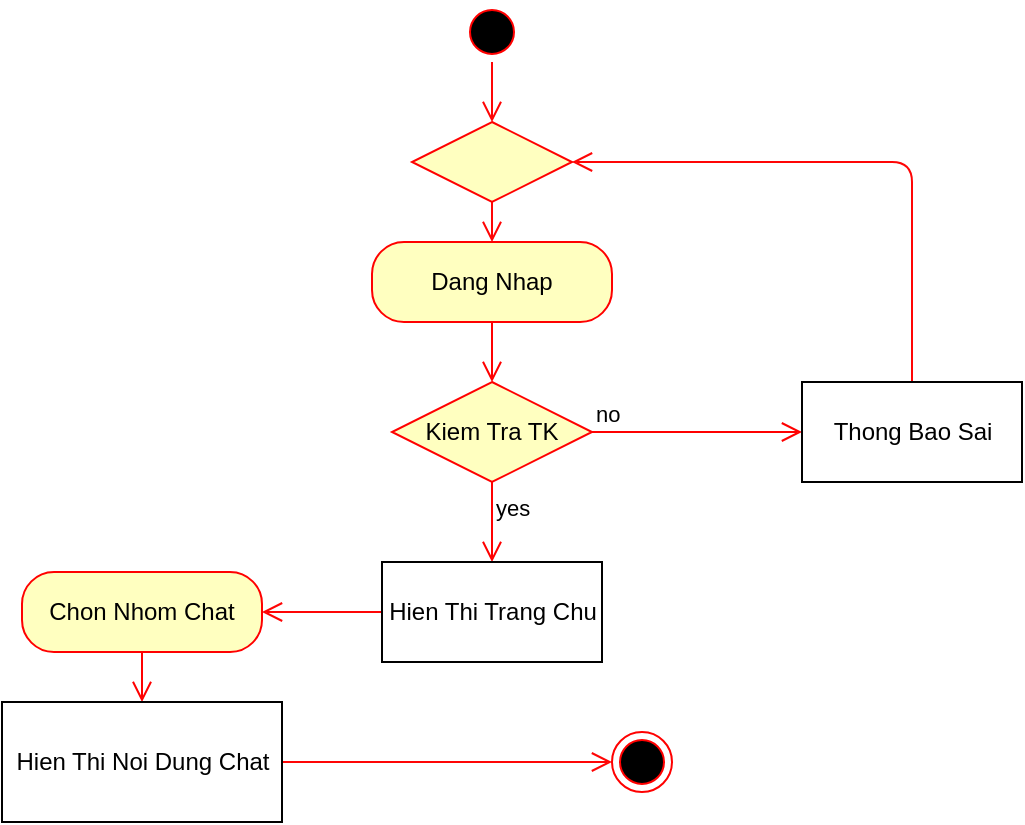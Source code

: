 <mxfile version="12.6.6" type="google"><diagram name="Page-1" id="e7e014a7-5840-1c2e-5031-d8a46d1fe8dd"><mxGraphModel dx="868" dy="439" grid="1" gridSize="10" guides="1" tooltips="1" connect="1" arrows="1" fold="1" page="1" pageScale="1" pageWidth="1169" pageHeight="826" background="#ffffff" math="0" shadow="0"><root><mxCell id="0"/><mxCell id="1" parent="0"/><mxCell id="4k9pdtr50t7H-x1FFutV-69" style="edgeStyle=orthogonalEdgeStyle;rounded=1;orthogonalLoop=1;jettySize=auto;html=1;exitX=0.5;exitY=1;exitDx=0;exitDy=0;entryX=0.5;entryY=0;entryDx=0;entryDy=0;endArrow=open;endFill=0;endSize=8;strokeColor=#FF0505;" parent="1" source="4k9pdtr50t7H-x1FFutV-43" target="4k9pdtr50t7H-x1FFutV-66" edge="1"><mxGeometry relative="1" as="geometry"/></mxCell><mxCell id="4k9pdtr50t7H-x1FFutV-43" value="" style="ellipse;html=1;shape=startState;fillColor=#000000;strokeColor=#ff0000;" parent="1" vertex="1"><mxGeometry x="420" y="40" width="30" height="30" as="geometry"/></mxCell><mxCell id="4k9pdtr50t7H-x1FFutV-45" value="&lt;div&gt;Dang Nhap&lt;br&gt;&lt;/div&gt;" style="rounded=1;whiteSpace=wrap;html=1;arcSize=40;fontColor=#000000;fillColor=#ffffc0;strokeColor=#ff0000;" parent="1" vertex="1"><mxGeometry x="375" y="160" width="120" height="40" as="geometry"/></mxCell><mxCell id="4k9pdtr50t7H-x1FFutV-46" value="" style="edgeStyle=orthogonalEdgeStyle;html=1;verticalAlign=bottom;endArrow=open;endSize=8;strokeColor=#ff0000;entryX=0.5;entryY=0;entryDx=0;entryDy=0;" parent="1" source="4k9pdtr50t7H-x1FFutV-45" target="4k9pdtr50t7H-x1FFutV-47" edge="1"><mxGeometry relative="1" as="geometry"><mxPoint x="435" y="220" as="targetPoint"/></mxGeometry></mxCell><mxCell id="4k9pdtr50t7H-x1FFutV-47" value="Kiem Tra TK" style="rhombus;whiteSpace=wrap;html=1;fillColor=#ffffc0;strokeColor=#ff0000;" parent="1" vertex="1"><mxGeometry x="385" y="230" width="100" height="50" as="geometry"/></mxCell><mxCell id="4k9pdtr50t7H-x1FFutV-48" value="no" style="edgeStyle=orthogonalEdgeStyle;html=1;align=left;verticalAlign=bottom;endArrow=open;endSize=8;strokeColor=#ff0000;entryX=0;entryY=0.5;entryDx=0;entryDy=0;" parent="1" source="4k9pdtr50t7H-x1FFutV-47" target="4k9pdtr50t7H-x1FFutV-50" edge="1"><mxGeometry x="-1" relative="1" as="geometry"><mxPoint x="580" y="260" as="targetPoint"/><Array as="points"><mxPoint x="570" y="255"/><mxPoint x="570" y="255"/></Array></mxGeometry></mxCell><mxCell id="4k9pdtr50t7H-x1FFutV-49" value="yes" style="edgeStyle=orthogonalEdgeStyle;html=1;align=left;verticalAlign=top;endArrow=open;endSize=8;strokeColor=#ff0000;entryX=0.5;entryY=0;entryDx=0;entryDy=0;" parent="1" source="4k9pdtr50t7H-x1FFutV-47" target="80LJbYAJQK5XaHznIufL-1" edge="1"><mxGeometry x="-1" relative="1" as="geometry"><mxPoint x="435" y="360" as="targetPoint"/><Array as="points"/></mxGeometry></mxCell><mxCell id="4k9pdtr50t7H-x1FFutV-71" style="edgeStyle=orthogonalEdgeStyle;rounded=1;orthogonalLoop=1;jettySize=auto;html=1;exitX=0.5;exitY=0;exitDx=0;exitDy=0;entryX=1;entryY=0.5;entryDx=0;entryDy=0;endArrow=open;endFill=0;endSize=8;strokeColor=#FF0505;" parent="1" source="4k9pdtr50t7H-x1FFutV-50" target="4k9pdtr50t7H-x1FFutV-66" edge="1"><mxGeometry relative="1" as="geometry"/></mxCell><mxCell id="4k9pdtr50t7H-x1FFutV-50" value="Thong Bao Sai" style="html=1;" parent="1" vertex="1"><mxGeometry x="590" y="230" width="110" height="50" as="geometry"/></mxCell><mxCell id="4k9pdtr50t7H-x1FFutV-51" value="" style="ellipse;html=1;shape=endState;fillColor=#000000;strokeColor=#ff0000;" parent="1" vertex="1"><mxGeometry x="495" y="405" width="30" height="30" as="geometry"/></mxCell><mxCell id="4k9pdtr50t7H-x1FFutV-54" value="Chon Nhom Chat" style="rounded=1;whiteSpace=wrap;html=1;arcSize=40;fontColor=#000000;fillColor=#ffffc0;strokeColor=#ff0000;" parent="1" vertex="1"><mxGeometry x="200" y="325" width="120" height="40" as="geometry"/></mxCell><mxCell id="4k9pdtr50t7H-x1FFutV-55" value="" style="edgeStyle=orthogonalEdgeStyle;html=1;verticalAlign=bottom;endArrow=open;endSize=8;strokeColor=#ff0000;entryX=0.5;entryY=0;entryDx=0;entryDy=0;" parent="1" source="4k9pdtr50t7H-x1FFutV-54" target="4k9pdtr50t7H-x1FFutV-56" edge="1"><mxGeometry relative="1" as="geometry"><mxPoint x="260" y="470" as="targetPoint"/></mxGeometry></mxCell><mxCell id="80LJbYAJQK5XaHznIufL-3" style="edgeStyle=orthogonalEdgeStyle;rounded=0;orthogonalLoop=1;jettySize=auto;html=1;exitX=1;exitY=0.5;exitDx=0;exitDy=0;entryX=0;entryY=0.5;entryDx=0;entryDy=0;endArrow=open;endFill=0;endSize=8;strokeColor=#FF0505;" edge="1" parent="1" source="4k9pdtr50t7H-x1FFutV-56" target="4k9pdtr50t7H-x1FFutV-51"><mxGeometry relative="1" as="geometry"/></mxCell><mxCell id="4k9pdtr50t7H-x1FFutV-56" value="Hien Thi Noi Dung Chat" style="html=1;" parent="1" vertex="1"><mxGeometry x="190" y="390" width="140" height="60" as="geometry"/></mxCell><mxCell id="4k9pdtr50t7H-x1FFutV-70" style="edgeStyle=orthogonalEdgeStyle;rounded=1;orthogonalLoop=1;jettySize=auto;html=1;exitX=0.5;exitY=1;exitDx=0;exitDy=0;entryX=0.5;entryY=0;entryDx=0;entryDy=0;endArrow=open;endFill=0;endSize=8;strokeColor=#FF0505;" parent="1" source="4k9pdtr50t7H-x1FFutV-66" target="4k9pdtr50t7H-x1FFutV-45" edge="1"><mxGeometry relative="1" as="geometry"/></mxCell><mxCell id="4k9pdtr50t7H-x1FFutV-66" value="" style="rhombus;whiteSpace=wrap;html=1;fillColor=#ffffc0;strokeColor=#ff0000;" parent="1" vertex="1"><mxGeometry x="395" y="100" width="80" height="40" as="geometry"/></mxCell><mxCell id="80LJbYAJQK5XaHznIufL-2" style="edgeStyle=orthogonalEdgeStyle;rounded=0;orthogonalLoop=1;jettySize=auto;html=1;exitX=0;exitY=0.5;exitDx=0;exitDy=0;entryX=1;entryY=0.5;entryDx=0;entryDy=0;endArrow=open;endFill=0;endSize=8;strokeColor=#FF0505;" edge="1" parent="1" source="80LJbYAJQK5XaHznIufL-1" target="4k9pdtr50t7H-x1FFutV-54"><mxGeometry relative="1" as="geometry"/></mxCell><mxCell id="80LJbYAJQK5XaHznIufL-1" value="Hien Thi Trang Chu" style="html=1;" vertex="1" parent="1"><mxGeometry x="380" y="320" width="110" height="50" as="geometry"/></mxCell></root></mxGraphModel></diagram></mxfile>